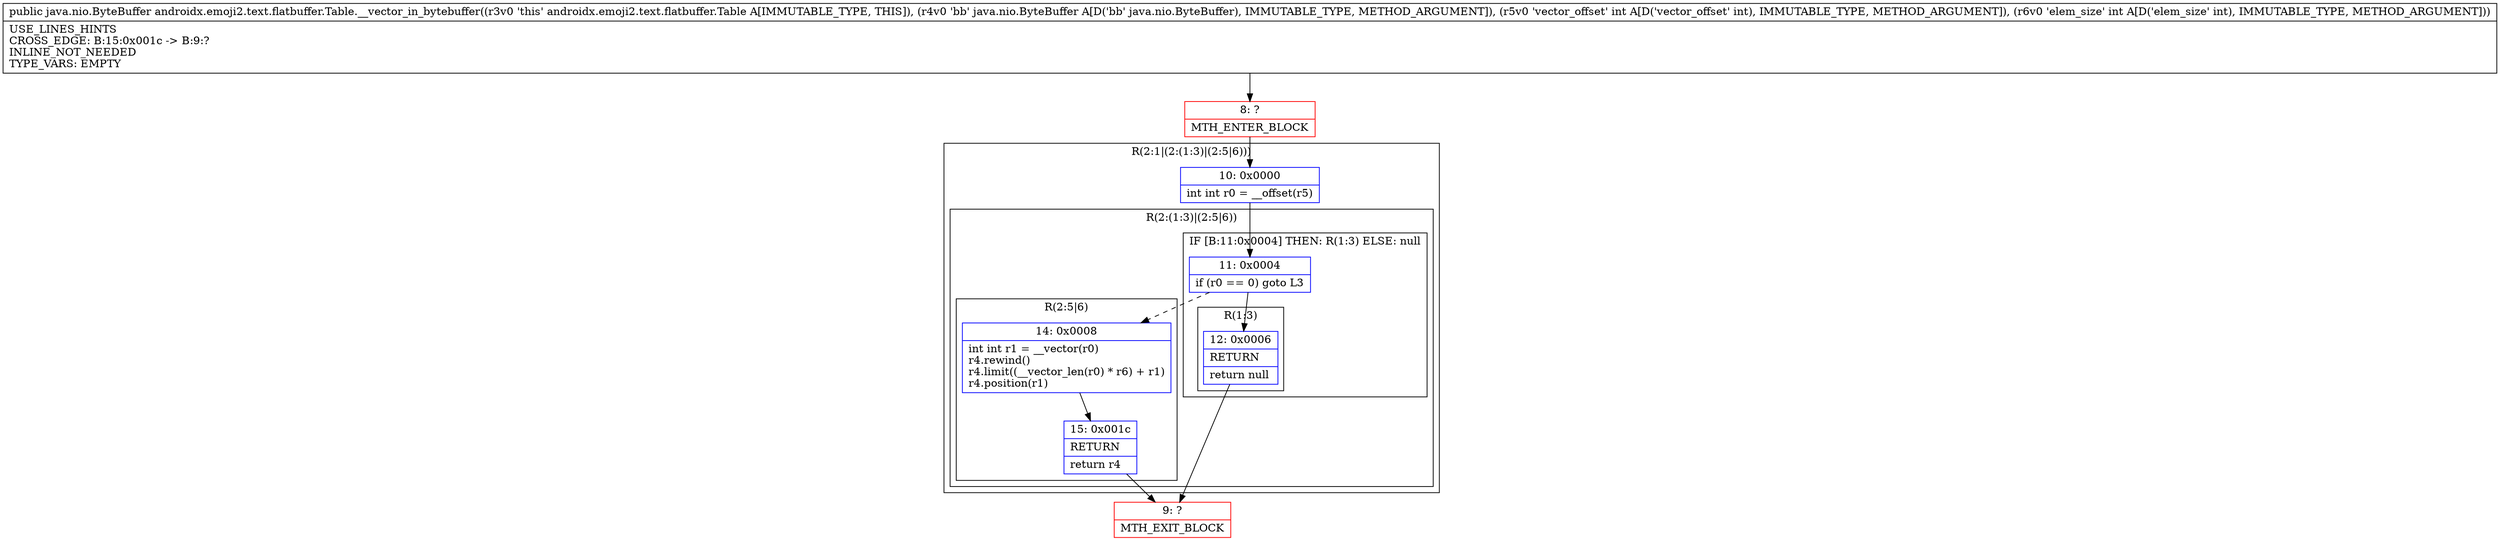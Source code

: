 digraph "CFG forandroidx.emoji2.text.flatbuffer.Table.__vector_in_bytebuffer(Ljava\/nio\/ByteBuffer;II)Ljava\/nio\/ByteBuffer;" {
subgraph cluster_Region_27413531 {
label = "R(2:1|(2:(1:3)|(2:5|6)))";
node [shape=record,color=blue];
Node_10 [shape=record,label="{10\:\ 0x0000|int int r0 = __offset(r5)\l}"];
subgraph cluster_Region_1978545017 {
label = "R(2:(1:3)|(2:5|6))";
node [shape=record,color=blue];
subgraph cluster_IfRegion_102182220 {
label = "IF [B:11:0x0004] THEN: R(1:3) ELSE: null";
node [shape=record,color=blue];
Node_11 [shape=record,label="{11\:\ 0x0004|if (r0 == 0) goto L3\l}"];
subgraph cluster_Region_1914018757 {
label = "R(1:3)";
node [shape=record,color=blue];
Node_12 [shape=record,label="{12\:\ 0x0006|RETURN\l|return null\l}"];
}
}
subgraph cluster_Region_384215122 {
label = "R(2:5|6)";
node [shape=record,color=blue];
Node_14 [shape=record,label="{14\:\ 0x0008|int int r1 = __vector(r0)\lr4.rewind()\lr4.limit((__vector_len(r0) * r6) + r1)\lr4.position(r1)\l}"];
Node_15 [shape=record,label="{15\:\ 0x001c|RETURN\l|return r4\l}"];
}
}
}
Node_8 [shape=record,color=red,label="{8\:\ ?|MTH_ENTER_BLOCK\l}"];
Node_9 [shape=record,color=red,label="{9\:\ ?|MTH_EXIT_BLOCK\l}"];
MethodNode[shape=record,label="{public java.nio.ByteBuffer androidx.emoji2.text.flatbuffer.Table.__vector_in_bytebuffer((r3v0 'this' androidx.emoji2.text.flatbuffer.Table A[IMMUTABLE_TYPE, THIS]), (r4v0 'bb' java.nio.ByteBuffer A[D('bb' java.nio.ByteBuffer), IMMUTABLE_TYPE, METHOD_ARGUMENT]), (r5v0 'vector_offset' int A[D('vector_offset' int), IMMUTABLE_TYPE, METHOD_ARGUMENT]), (r6v0 'elem_size' int A[D('elem_size' int), IMMUTABLE_TYPE, METHOD_ARGUMENT]))  | USE_LINES_HINTS\lCROSS_EDGE: B:15:0x001c \-\> B:9:?\lINLINE_NOT_NEEDED\lTYPE_VARS: EMPTY\l}"];
MethodNode -> Node_8;Node_10 -> Node_11;
Node_11 -> Node_12;
Node_11 -> Node_14[style=dashed];
Node_12 -> Node_9;
Node_14 -> Node_15;
Node_15 -> Node_9;
Node_8 -> Node_10;
}

